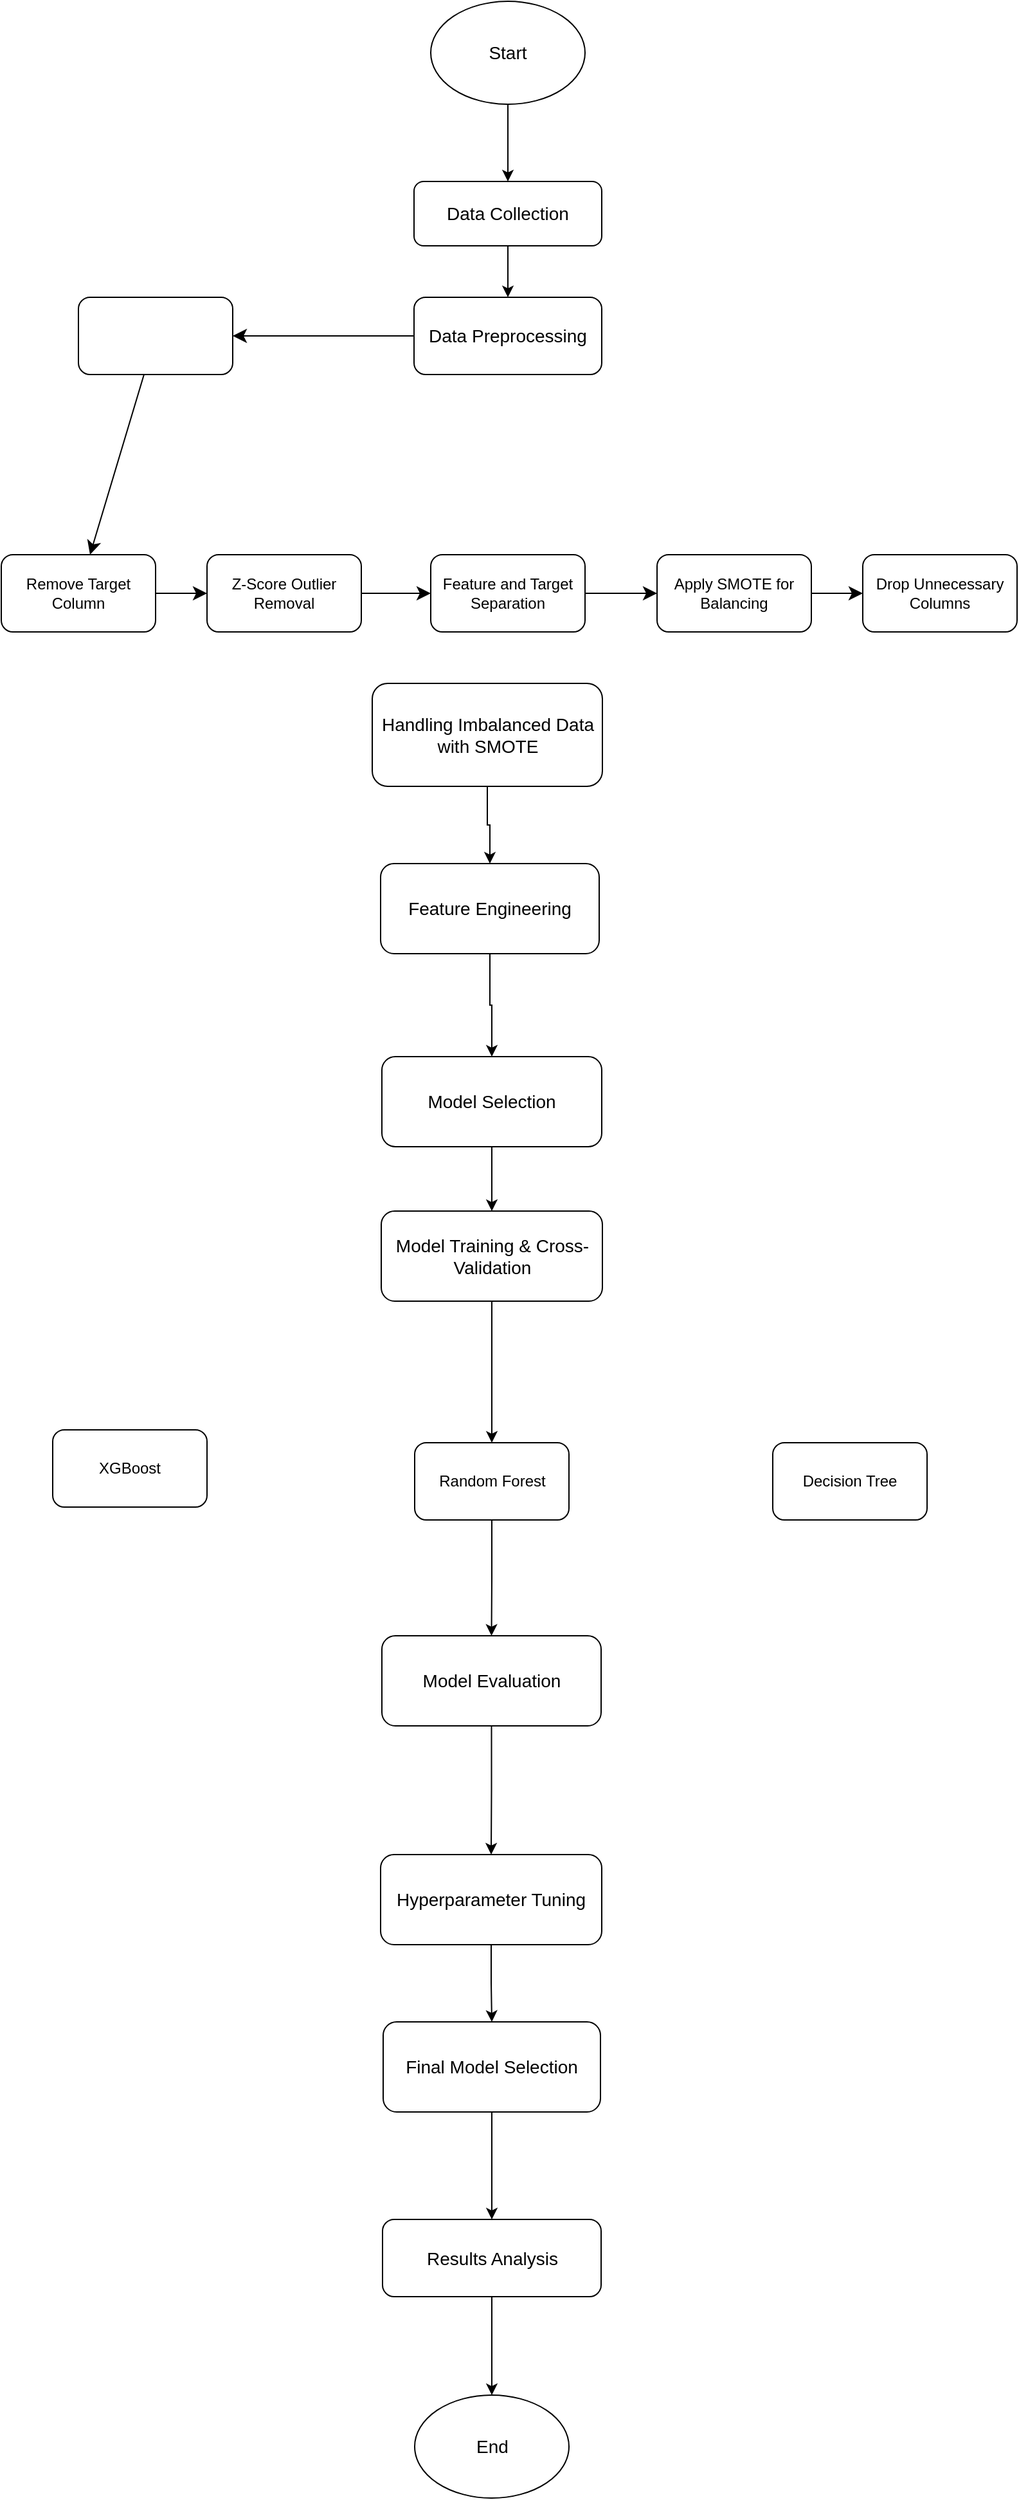 <mxfile version="24.7.17">
  <diagram id="C5RBs43oDa-KdzZeNtuy" name="Page-1">
    <mxGraphModel dx="1050" dy="659" grid="1" gridSize="10" guides="1" tooltips="1" connect="1" arrows="1" fold="1" page="1" pageScale="1" pageWidth="827" pageHeight="1169" math="0" shadow="0">
      <root>
        <mxCell id="WIyWlLk6GJQsqaUBKTNV-0" />
        <mxCell id="WIyWlLk6GJQsqaUBKTNV-1" parent="WIyWlLk6GJQsqaUBKTNV-0" />
        <mxCell id="tsmVFa1skI7ZyPZbTmDh-13" style="edgeStyle=orthogonalEdgeStyle;rounded=0;orthogonalLoop=1;jettySize=auto;html=1;entryX=0.5;entryY=0;entryDx=0;entryDy=0;" edge="1" parent="WIyWlLk6GJQsqaUBKTNV-1" source="WIyWlLk6GJQsqaUBKTNV-7" target="tsmVFa1skI7ZyPZbTmDh-12">
          <mxGeometry relative="1" as="geometry" />
        </mxCell>
        <mxCell id="WIyWlLk6GJQsqaUBKTNV-7" value="Data Collection" style="rounded=1;whiteSpace=wrap;html=1;fontSize=14;glass=0;strokeWidth=1;shadow=0;" parent="WIyWlLk6GJQsqaUBKTNV-1" vertex="1">
          <mxGeometry x="341" y="170" width="146" height="50" as="geometry" />
        </mxCell>
        <mxCell id="tsmVFa1skI7ZyPZbTmDh-5" style="edgeStyle=orthogonalEdgeStyle;rounded=0;orthogonalLoop=1;jettySize=auto;html=1;" edge="1" parent="WIyWlLk6GJQsqaUBKTNV-1" source="tsmVFa1skI7ZyPZbTmDh-0" target="WIyWlLk6GJQsqaUBKTNV-7">
          <mxGeometry relative="1" as="geometry" />
        </mxCell>
        <mxCell id="tsmVFa1skI7ZyPZbTmDh-0" value="Start" style="ellipse;whiteSpace=wrap;html=1;fontSize=14;fontStyle=0" vertex="1" parent="WIyWlLk6GJQsqaUBKTNV-1">
          <mxGeometry x="354" y="30" width="120" height="80" as="geometry" />
        </mxCell>
        <mxCell id="tsmVFa1skI7ZyPZbTmDh-45" value="" style="edgeStyle=orthogonalEdgeStyle;rounded=0;orthogonalLoop=1;jettySize=auto;html=1;" edge="1" parent="WIyWlLk6GJQsqaUBKTNV-1" source="tsmVFa1skI7ZyPZbTmDh-11" target="tsmVFa1skI7ZyPZbTmDh-34">
          <mxGeometry relative="1" as="geometry" />
        </mxCell>
        <mxCell id="tsmVFa1skI7ZyPZbTmDh-11" value="Model Selection" style="rounded=1;whiteSpace=wrap;html=1;fontSize=14;glass=0;strokeWidth=1;shadow=0;" vertex="1" parent="WIyWlLk6GJQsqaUBKTNV-1">
          <mxGeometry x="316" y="850" width="171" height="70" as="geometry" />
        </mxCell>
        <mxCell id="tsmVFa1skI7ZyPZbTmDh-76" value="" style="edgeStyle=none;curved=1;rounded=0;orthogonalLoop=1;jettySize=auto;html=1;fontSize=12;startSize=8;endSize=8;" edge="1" parent="WIyWlLk6GJQsqaUBKTNV-1" source="tsmVFa1skI7ZyPZbTmDh-12" target="tsmVFa1skI7ZyPZbTmDh-73">
          <mxGeometry relative="1" as="geometry" />
        </mxCell>
        <mxCell id="tsmVFa1skI7ZyPZbTmDh-12" value="Data Preprocessing" style="rounded=1;whiteSpace=wrap;html=1;fontSize=14;glass=0;strokeWidth=1;shadow=0;" vertex="1" parent="WIyWlLk6GJQsqaUBKTNV-1">
          <mxGeometry x="341" y="260" width="146" height="60" as="geometry" />
        </mxCell>
        <mxCell id="tsmVFa1skI7ZyPZbTmDh-23" value="End" style="ellipse;whiteSpace=wrap;html=1;fontSize=14;" vertex="1" parent="WIyWlLk6GJQsqaUBKTNV-1">
          <mxGeometry x="341.5" y="1890" width="120" height="80" as="geometry" />
        </mxCell>
        <mxCell id="tsmVFa1skI7ZyPZbTmDh-42" value="" style="edgeStyle=orthogonalEdgeStyle;rounded=0;orthogonalLoop=1;jettySize=auto;html=1;" edge="1" parent="WIyWlLk6GJQsqaUBKTNV-1" source="tsmVFa1skI7ZyPZbTmDh-29" target="tsmVFa1skI7ZyPZbTmDh-31">
          <mxGeometry relative="1" as="geometry" />
        </mxCell>
        <mxCell id="tsmVFa1skI7ZyPZbTmDh-29" value="Handling Imbalanced Data with SMOTE" style="rounded=1;whiteSpace=wrap;html=1;fontSize=14;glass=0;strokeWidth=1;shadow=0;" vertex="1" parent="WIyWlLk6GJQsqaUBKTNV-1">
          <mxGeometry x="308.5" y="560" width="179" height="80" as="geometry" />
        </mxCell>
        <mxCell id="tsmVFa1skI7ZyPZbTmDh-43" value="" style="edgeStyle=orthogonalEdgeStyle;rounded=0;orthogonalLoop=1;jettySize=auto;html=1;" edge="1" parent="WIyWlLk6GJQsqaUBKTNV-1" source="tsmVFa1skI7ZyPZbTmDh-31" target="tsmVFa1skI7ZyPZbTmDh-11">
          <mxGeometry relative="1" as="geometry" />
        </mxCell>
        <mxCell id="tsmVFa1skI7ZyPZbTmDh-31" value="&lt;span style=&quot;text-align: left; font-size: 14px;&quot;&gt;Feature Engineering&lt;/span&gt;" style="rounded=1;whiteSpace=wrap;html=1;fontSize=14;glass=0;strokeWidth=1;shadow=0;" vertex="1" parent="WIyWlLk6GJQsqaUBKTNV-1">
          <mxGeometry x="315" y="700" width="170" height="70" as="geometry" />
        </mxCell>
        <mxCell id="tsmVFa1skI7ZyPZbTmDh-46" value="" style="edgeStyle=orthogonalEdgeStyle;rounded=0;orthogonalLoop=1;jettySize=auto;html=1;" edge="1" parent="WIyWlLk6GJQsqaUBKTNV-1" source="tsmVFa1skI7ZyPZbTmDh-53" target="tsmVFa1skI7ZyPZbTmDh-35">
          <mxGeometry relative="1" as="geometry" />
        </mxCell>
        <mxCell id="tsmVFa1skI7ZyPZbTmDh-34" value="Model Training &amp;amp; Cross-Validation" style="rounded=1;whiteSpace=wrap;html=1;fontSize=14;" vertex="1" parent="WIyWlLk6GJQsqaUBKTNV-1">
          <mxGeometry x="315.5" y="970" width="172" height="70" as="geometry" />
        </mxCell>
        <mxCell id="tsmVFa1skI7ZyPZbTmDh-47" value="" style="edgeStyle=orthogonalEdgeStyle;rounded=0;orthogonalLoop=1;jettySize=auto;html=1;" edge="1" parent="WIyWlLk6GJQsqaUBKTNV-1" source="tsmVFa1skI7ZyPZbTmDh-35" target="tsmVFa1skI7ZyPZbTmDh-36">
          <mxGeometry relative="1" as="geometry" />
        </mxCell>
        <mxCell id="tsmVFa1skI7ZyPZbTmDh-35" value="Model Evaluation" style="rounded=1;whiteSpace=wrap;html=1;fontSize=14;labelBackgroundColor=default;" vertex="1" parent="WIyWlLk6GJQsqaUBKTNV-1">
          <mxGeometry x="316" y="1300" width="170.5" height="70" as="geometry" />
        </mxCell>
        <mxCell id="tsmVFa1skI7ZyPZbTmDh-48" value="" style="edgeStyle=orthogonalEdgeStyle;rounded=0;orthogonalLoop=1;jettySize=auto;html=1;" edge="1" parent="WIyWlLk6GJQsqaUBKTNV-1" source="tsmVFa1skI7ZyPZbTmDh-36" target="tsmVFa1skI7ZyPZbTmDh-37">
          <mxGeometry relative="1" as="geometry" />
        </mxCell>
        <mxCell id="tsmVFa1skI7ZyPZbTmDh-36" value="Hyperparameter Tuning" style="rounded=1;whiteSpace=wrap;html=1;fontSize=14;" vertex="1" parent="WIyWlLk6GJQsqaUBKTNV-1">
          <mxGeometry x="315" y="1470" width="172" height="70" as="geometry" />
        </mxCell>
        <mxCell id="tsmVFa1skI7ZyPZbTmDh-49" value="" style="edgeStyle=orthogonalEdgeStyle;rounded=0;orthogonalLoop=1;jettySize=auto;html=1;" edge="1" parent="WIyWlLk6GJQsqaUBKTNV-1" source="tsmVFa1skI7ZyPZbTmDh-37" target="tsmVFa1skI7ZyPZbTmDh-38">
          <mxGeometry relative="1" as="geometry" />
        </mxCell>
        <mxCell id="tsmVFa1skI7ZyPZbTmDh-37" value="Final Model Selection" style="rounded=1;whiteSpace=wrap;html=1;fontSize=14;" vertex="1" parent="WIyWlLk6GJQsqaUBKTNV-1">
          <mxGeometry x="317" y="1600" width="169" height="70" as="geometry" />
        </mxCell>
        <mxCell id="tsmVFa1skI7ZyPZbTmDh-50" value="" style="edgeStyle=orthogonalEdgeStyle;rounded=0;orthogonalLoop=1;jettySize=auto;html=1;" edge="1" parent="WIyWlLk6GJQsqaUBKTNV-1" source="tsmVFa1skI7ZyPZbTmDh-38" target="tsmVFa1skI7ZyPZbTmDh-23">
          <mxGeometry relative="1" as="geometry" />
        </mxCell>
        <mxCell id="tsmVFa1skI7ZyPZbTmDh-38" value="Results Analysis" style="rounded=1;whiteSpace=wrap;html=1;fontSize=14;" vertex="1" parent="WIyWlLk6GJQsqaUBKTNV-1">
          <mxGeometry x="316.5" y="1753.5" width="170" height="60" as="geometry" />
        </mxCell>
        <mxCell id="tsmVFa1skI7ZyPZbTmDh-51" value="XGBoost" style="rounded=1;whiteSpace=wrap;html=1;" vertex="1" parent="WIyWlLk6GJQsqaUBKTNV-1">
          <mxGeometry x="60" y="1140" width="120" height="60" as="geometry" />
        </mxCell>
        <mxCell id="tsmVFa1skI7ZyPZbTmDh-52" value="Decision Tree" style="rounded=1;whiteSpace=wrap;html=1;" vertex="1" parent="WIyWlLk6GJQsqaUBKTNV-1">
          <mxGeometry x="620" y="1150" width="120" height="60" as="geometry" />
        </mxCell>
        <mxCell id="tsmVFa1skI7ZyPZbTmDh-54" value="" style="edgeStyle=orthogonalEdgeStyle;rounded=0;orthogonalLoop=1;jettySize=auto;html=1;" edge="1" parent="WIyWlLk6GJQsqaUBKTNV-1" source="tsmVFa1skI7ZyPZbTmDh-34" target="tsmVFa1skI7ZyPZbTmDh-53">
          <mxGeometry relative="1" as="geometry">
            <mxPoint x="414" y="800" as="sourcePoint" />
            <mxPoint x="414" y="960" as="targetPoint" />
          </mxGeometry>
        </mxCell>
        <mxCell id="tsmVFa1skI7ZyPZbTmDh-53" value="Random Forest" style="rounded=1;whiteSpace=wrap;html=1;" vertex="1" parent="WIyWlLk6GJQsqaUBKTNV-1">
          <mxGeometry x="341.5" y="1150" width="120" height="60" as="geometry" />
        </mxCell>
        <mxCell id="tsmVFa1skI7ZyPZbTmDh-69" value="" style="edgeStyle=none;curved=1;rounded=0;orthogonalLoop=1;jettySize=auto;html=1;fontSize=12;startSize=8;endSize=8;" edge="1" parent="WIyWlLk6GJQsqaUBKTNV-1" source="tsmVFa1skI7ZyPZbTmDh-55" target="tsmVFa1skI7ZyPZbTmDh-56">
          <mxGeometry relative="1" as="geometry" />
        </mxCell>
        <mxCell id="tsmVFa1skI7ZyPZbTmDh-55" value="Remove Target Column" style="rounded=1;whiteSpace=wrap;html=1;" vertex="1" parent="WIyWlLk6GJQsqaUBKTNV-1">
          <mxGeometry x="20" y="460" width="120" height="60" as="geometry" />
        </mxCell>
        <mxCell id="tsmVFa1skI7ZyPZbTmDh-70" value="" style="edgeStyle=none;curved=1;rounded=0;orthogonalLoop=1;jettySize=auto;html=1;fontSize=12;startSize=8;endSize=8;" edge="1" parent="WIyWlLk6GJQsqaUBKTNV-1" source="tsmVFa1skI7ZyPZbTmDh-56" target="tsmVFa1skI7ZyPZbTmDh-57">
          <mxGeometry relative="1" as="geometry" />
        </mxCell>
        <mxCell id="tsmVFa1skI7ZyPZbTmDh-56" value="Z-Score Outlier Removal" style="rounded=1;whiteSpace=wrap;html=1;" vertex="1" parent="WIyWlLk6GJQsqaUBKTNV-1">
          <mxGeometry x="180" y="460" width="120" height="60" as="geometry" />
        </mxCell>
        <mxCell id="tsmVFa1skI7ZyPZbTmDh-71" value="" style="edgeStyle=none;curved=1;rounded=0;orthogonalLoop=1;jettySize=auto;html=1;fontSize=12;startSize=8;endSize=8;" edge="1" parent="WIyWlLk6GJQsqaUBKTNV-1" source="tsmVFa1skI7ZyPZbTmDh-57" target="tsmVFa1skI7ZyPZbTmDh-58">
          <mxGeometry relative="1" as="geometry" />
        </mxCell>
        <mxCell id="tsmVFa1skI7ZyPZbTmDh-57" value="Feature and Target Separation" style="rounded=1;whiteSpace=wrap;html=1;" vertex="1" parent="WIyWlLk6GJQsqaUBKTNV-1">
          <mxGeometry x="354" y="460" width="120" height="60" as="geometry" />
        </mxCell>
        <mxCell id="tsmVFa1skI7ZyPZbTmDh-72" value="" style="edgeStyle=none;curved=1;rounded=0;orthogonalLoop=1;jettySize=auto;html=1;fontSize=12;startSize=8;endSize=8;" edge="1" parent="WIyWlLk6GJQsqaUBKTNV-1" source="tsmVFa1skI7ZyPZbTmDh-58" target="tsmVFa1skI7ZyPZbTmDh-59">
          <mxGeometry relative="1" as="geometry" />
        </mxCell>
        <mxCell id="tsmVFa1skI7ZyPZbTmDh-58" value="Apply SMOTE for Balancing" style="rounded=1;whiteSpace=wrap;html=1;" vertex="1" parent="WIyWlLk6GJQsqaUBKTNV-1">
          <mxGeometry x="530" y="460" width="120" height="60" as="geometry" />
        </mxCell>
        <mxCell id="tsmVFa1skI7ZyPZbTmDh-59" value="Drop Unnecessary Columns" style="rounded=1;whiteSpace=wrap;html=1;" vertex="1" parent="WIyWlLk6GJQsqaUBKTNV-1">
          <mxGeometry x="690" y="460" width="120" height="60" as="geometry" />
        </mxCell>
        <mxCell id="tsmVFa1skI7ZyPZbTmDh-77" value="" style="edgeStyle=none;curved=1;rounded=0;orthogonalLoop=1;jettySize=auto;html=1;fontSize=12;startSize=8;endSize=8;" edge="1" parent="WIyWlLk6GJQsqaUBKTNV-1" source="tsmVFa1skI7ZyPZbTmDh-73" target="tsmVFa1skI7ZyPZbTmDh-55">
          <mxGeometry relative="1" as="geometry" />
        </mxCell>
        <mxCell id="tsmVFa1skI7ZyPZbTmDh-73" value="" style="whiteSpace=wrap;html=1;rounded=1;" vertex="1" parent="WIyWlLk6GJQsqaUBKTNV-1">
          <mxGeometry x="80" y="260" width="120" height="60" as="geometry" />
        </mxCell>
      </root>
    </mxGraphModel>
  </diagram>
</mxfile>
